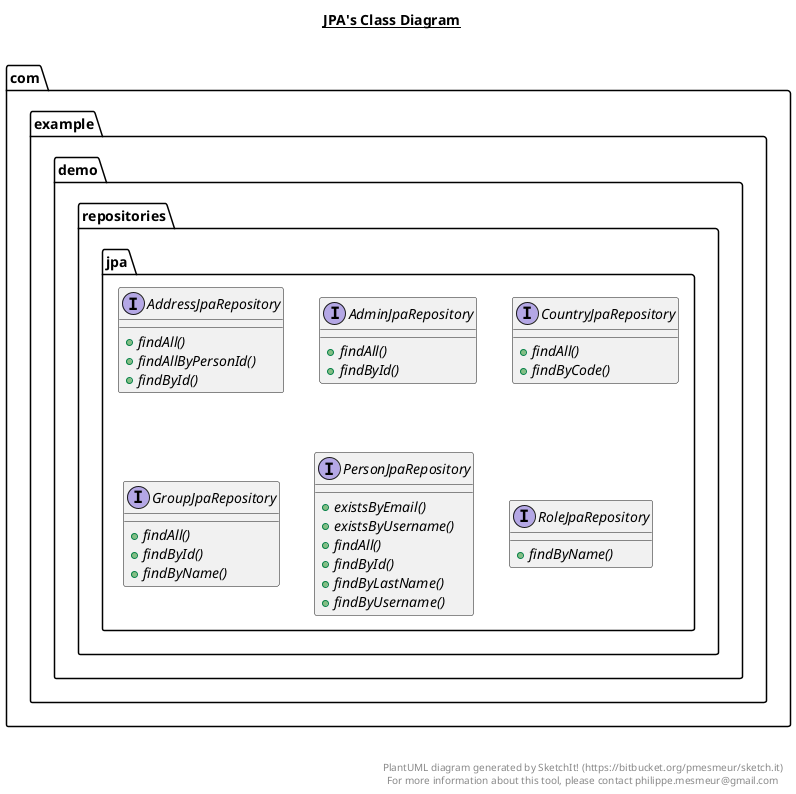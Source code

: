 @startuml

title __JPA's Class Diagram__\n

  namespace com.example.demo {
    namespace repositories {
      namespace jpa {
        interface com.example.demo.repositories.jpa.AddressJpaRepository {
            {abstract} + findAll()
            {abstract} + findAllByPersonId()
            {abstract} + findById()
        }
      }
    }
  }
  

  namespace com.example.demo {
    namespace repositories {
      namespace jpa {
        interface com.example.demo.repositories.jpa.AdminJpaRepository {
            {abstract} + findAll()
            {abstract} + findById()
        }
      }
    }
  }
  

  namespace com.example.demo {
    namespace repositories {
      namespace jpa {
        interface com.example.demo.repositories.jpa.CountryJpaRepository {
            {abstract} + findAll()
            {abstract} + findByCode()
        }
      }
    }
  }
  

  namespace com.example.demo {
    namespace repositories {
      namespace jpa {
        interface com.example.demo.repositories.jpa.GroupJpaRepository {
            {abstract} + findAll()
            {abstract} + findById()
            {abstract} + findByName()
        }
      }
    }
  }
  

  namespace com.example.demo {
    namespace repositories {
      namespace jpa {
        interface com.example.demo.repositories.jpa.PersonJpaRepository {
            {abstract} + existsByEmail()
            {abstract} + existsByUsername()
            {abstract} + findAll()
            {abstract} + findById()
            {abstract} + findByLastName()
            {abstract} + findByUsername()
        }
      }
    }
  }
  

  namespace com.example.demo {
    namespace repositories {
      namespace jpa {
        interface com.example.demo.repositories.jpa.RoleJpaRepository {
            {abstract} + findByName()
        }
      }
    }
  }
  



right footer


PlantUML diagram generated by SketchIt! (https://bitbucket.org/pmesmeur/sketch.it)
For more information about this tool, please contact philippe.mesmeur@gmail.com
endfooter

@enduml
